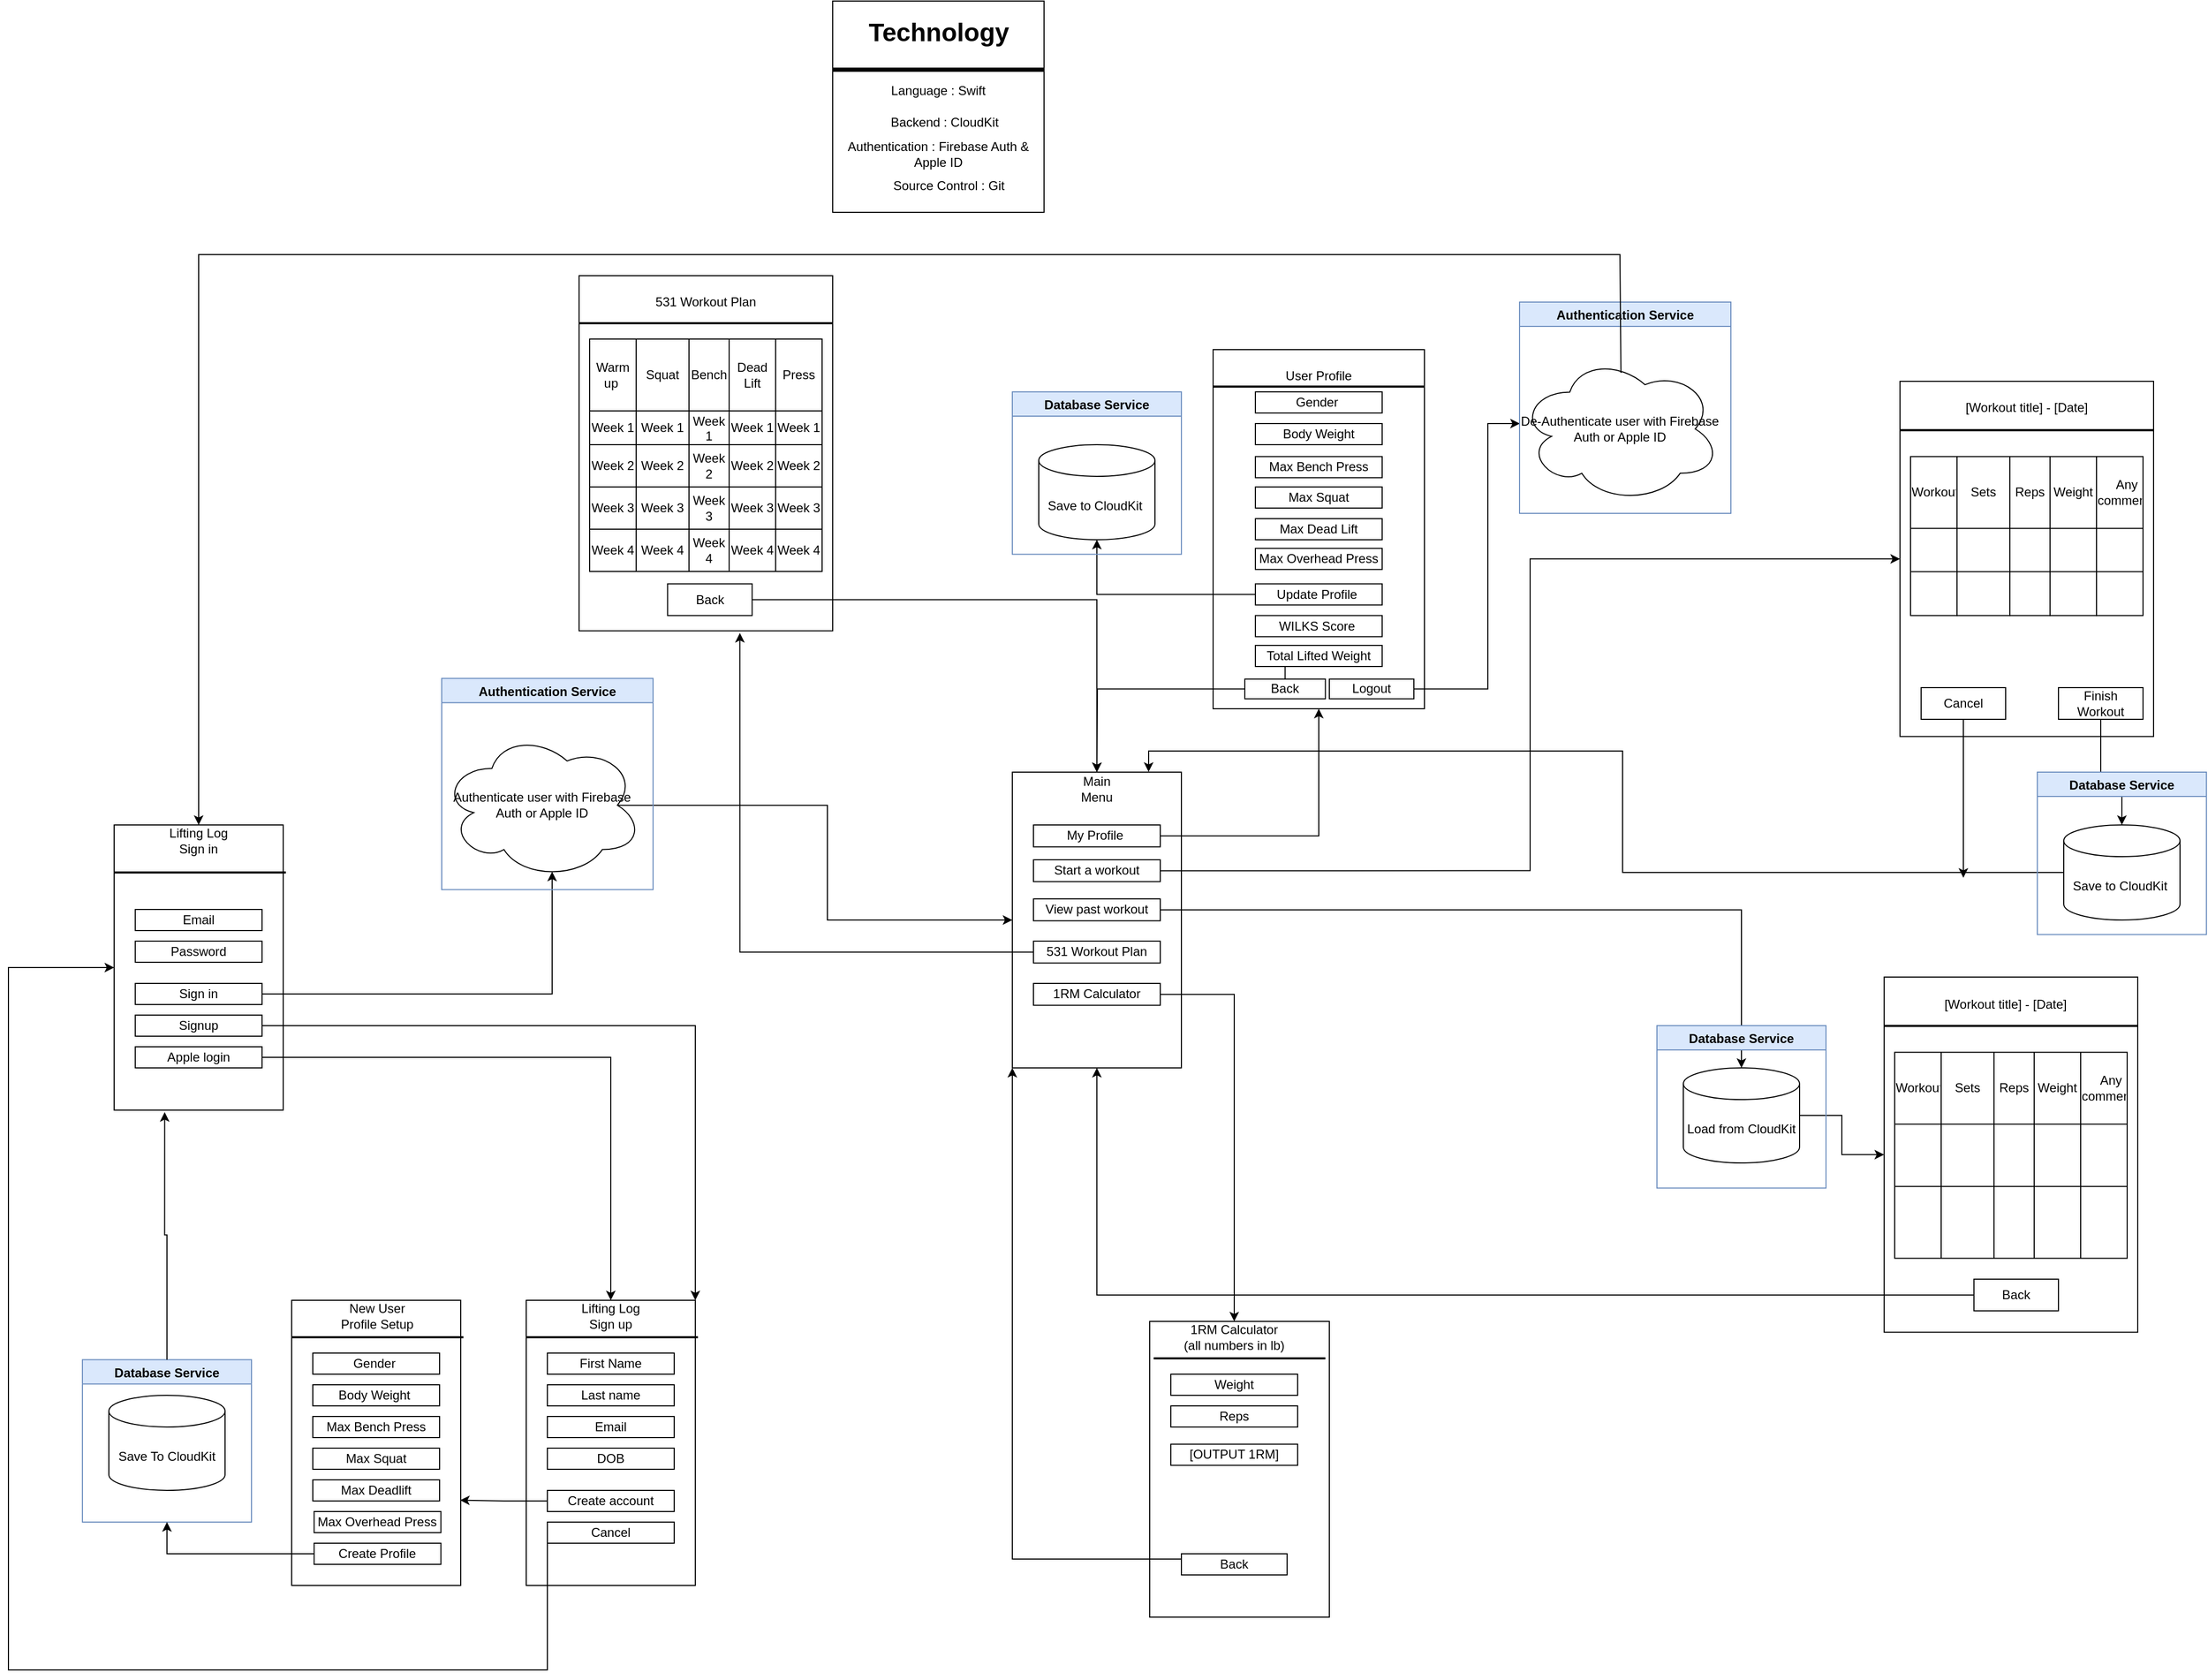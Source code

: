 <mxfile version="24.3.1" type="device">
  <diagram id="tinYTS8UIeTEKXt2XPSf" name="Page-1">
    <mxGraphModel dx="2347" dy="1441" grid="1" gridSize="10" guides="1" tooltips="1" connect="1" arrows="1" fold="1" page="1" pageScale="1" pageWidth="1100" pageHeight="850" math="0" shadow="0">
      <root>
        <mxCell id="0" />
        <mxCell id="1" parent="0" />
        <mxCell id="9Sg-FpnQoyW8FFDNCrjP-19" value="" style="group" parent="1" vertex="1" connectable="0">
          <mxGeometry x="-330" y="370" width="162.5" height="270" as="geometry" />
        </mxCell>
        <mxCell id="9Sg-FpnQoyW8FFDNCrjP-1" value="" style="rounded=0;whiteSpace=wrap;html=1;" parent="9Sg-FpnQoyW8FFDNCrjP-19" vertex="1">
          <mxGeometry width="160" height="270" as="geometry" />
        </mxCell>
        <mxCell id="9Sg-FpnQoyW8FFDNCrjP-2" value="Lifting Log&lt;br&gt;Sign in&lt;br&gt;" style="text;html=1;strokeColor=none;fillColor=none;align=center;verticalAlign=middle;whiteSpace=wrap;rounded=0;" parent="9Sg-FpnQoyW8FFDNCrjP-19" vertex="1">
          <mxGeometry x="50" width="60" height="30" as="geometry" />
        </mxCell>
        <mxCell id="9Sg-FpnQoyW8FFDNCrjP-3" value="Email" style="rounded=0;whiteSpace=wrap;html=1;" parent="9Sg-FpnQoyW8FFDNCrjP-19" vertex="1">
          <mxGeometry x="20" y="80" width="120" height="20" as="geometry" />
        </mxCell>
        <mxCell id="9Sg-FpnQoyW8FFDNCrjP-4" value="Password" style="rounded=0;whiteSpace=wrap;html=1;" parent="9Sg-FpnQoyW8FFDNCrjP-19" vertex="1">
          <mxGeometry x="20" y="110" width="120" height="20" as="geometry" />
        </mxCell>
        <mxCell id="9Sg-FpnQoyW8FFDNCrjP-5" value="Apple login" style="rounded=0;whiteSpace=wrap;html=1;" parent="9Sg-FpnQoyW8FFDNCrjP-19" vertex="1">
          <mxGeometry x="20" y="210" width="120" height="20" as="geometry" />
        </mxCell>
        <mxCell id="9Sg-FpnQoyW8FFDNCrjP-6" value="Signup" style="rounded=0;whiteSpace=wrap;html=1;" parent="9Sg-FpnQoyW8FFDNCrjP-19" vertex="1">
          <mxGeometry x="20" y="180" width="120" height="20" as="geometry" />
        </mxCell>
        <mxCell id="9Sg-FpnQoyW8FFDNCrjP-51" value="Sign in" style="rounded=0;whiteSpace=wrap;html=1;" parent="9Sg-FpnQoyW8FFDNCrjP-19" vertex="1">
          <mxGeometry x="20" y="150" width="120" height="20" as="geometry" />
        </mxCell>
        <mxCell id="S4i9Vi7lNQ9c3gx2z7o1-133" value="" style="line;strokeWidth=2;html=1;" parent="9Sg-FpnQoyW8FFDNCrjP-19" vertex="1">
          <mxGeometry y="40" width="162.5" height="10" as="geometry" />
        </mxCell>
        <mxCell id="9Sg-FpnQoyW8FFDNCrjP-25" style="edgeStyle=orthogonalEdgeStyle;rounded=0;orthogonalLoop=1;jettySize=auto;html=1;exitX=1;exitY=0.5;exitDx=0;exitDy=0;entryX=1;entryY=0;entryDx=0;entryDy=0;" parent="1" source="9Sg-FpnQoyW8FFDNCrjP-6" target="9Sg-FpnQoyW8FFDNCrjP-27" edge="1">
          <mxGeometry relative="1" as="geometry">
            <mxPoint x="260" y="720" as="targetPoint" />
          </mxGeometry>
        </mxCell>
        <mxCell id="9Sg-FpnQoyW8FFDNCrjP-26" value="asdad" style="group" parent="1" vertex="1" connectable="0">
          <mxGeometry x="60" y="820" width="162.5" height="270" as="geometry" />
        </mxCell>
        <mxCell id="9Sg-FpnQoyW8FFDNCrjP-27" value="" style="rounded=0;whiteSpace=wrap;html=1;" parent="9Sg-FpnQoyW8FFDNCrjP-26" vertex="1">
          <mxGeometry width="160" height="270" as="geometry" />
        </mxCell>
        <mxCell id="9Sg-FpnQoyW8FFDNCrjP-28" value="Lifting Log&lt;br&gt;Sign up" style="text;html=1;strokeColor=none;fillColor=none;align=center;verticalAlign=middle;whiteSpace=wrap;rounded=0;" parent="9Sg-FpnQoyW8FFDNCrjP-26" vertex="1">
          <mxGeometry x="50" width="60" height="30" as="geometry" />
        </mxCell>
        <mxCell id="9Sg-FpnQoyW8FFDNCrjP-45" value="First Name" style="rounded=0;whiteSpace=wrap;html=1;" parent="9Sg-FpnQoyW8FFDNCrjP-26" vertex="1">
          <mxGeometry x="20" y="50" width="120" height="20" as="geometry" />
        </mxCell>
        <mxCell id="9Sg-FpnQoyW8FFDNCrjP-44" value="Last name" style="rounded=0;whiteSpace=wrap;html=1;" parent="9Sg-FpnQoyW8FFDNCrjP-26" vertex="1">
          <mxGeometry x="20" y="80" width="120" height="20" as="geometry" />
        </mxCell>
        <mxCell id="9Sg-FpnQoyW8FFDNCrjP-47" value="Email" style="rounded=0;whiteSpace=wrap;html=1;" parent="9Sg-FpnQoyW8FFDNCrjP-26" vertex="1">
          <mxGeometry x="20" y="110" width="120" height="20" as="geometry" />
        </mxCell>
        <mxCell id="9Sg-FpnQoyW8FFDNCrjP-46" value="DOB" style="rounded=0;whiteSpace=wrap;html=1;" parent="9Sg-FpnQoyW8FFDNCrjP-26" vertex="1">
          <mxGeometry x="20" y="140" width="120" height="20" as="geometry" />
        </mxCell>
        <mxCell id="9Sg-FpnQoyW8FFDNCrjP-43" value="Create account" style="rounded=0;whiteSpace=wrap;html=1;" parent="9Sg-FpnQoyW8FFDNCrjP-26" vertex="1">
          <mxGeometry x="20" y="180" width="120" height="20" as="geometry" />
        </mxCell>
        <mxCell id="9Sg-FpnQoyW8FFDNCrjP-49" value="Cancel" style="rounded=0;whiteSpace=wrap;html=1;" parent="9Sg-FpnQoyW8FFDNCrjP-26" vertex="1">
          <mxGeometry x="20" y="210" width="120" height="20" as="geometry" />
        </mxCell>
        <mxCell id="S4i9Vi7lNQ9c3gx2z7o1-134" value="" style="line;strokeWidth=2;html=1;" parent="9Sg-FpnQoyW8FFDNCrjP-26" vertex="1">
          <mxGeometry y="30" width="162.5" height="10" as="geometry" />
        </mxCell>
        <mxCell id="9Sg-FpnQoyW8FFDNCrjP-52" value="" style="group;fontColor=#3333FF;" parent="1" vertex="1" connectable="0">
          <mxGeometry x="520" y="320" width="237.5" height="280" as="geometry" />
        </mxCell>
        <mxCell id="9Sg-FpnQoyW8FFDNCrjP-53" value="" style="rounded=0;whiteSpace=wrap;html=1;" parent="9Sg-FpnQoyW8FFDNCrjP-52" vertex="1">
          <mxGeometry width="160" height="280" as="geometry" />
        </mxCell>
        <mxCell id="9Sg-FpnQoyW8FFDNCrjP-54" value="Main Menu" style="text;html=1;strokeColor=none;fillColor=none;align=center;verticalAlign=middle;whiteSpace=wrap;rounded=0;" parent="9Sg-FpnQoyW8FFDNCrjP-52" vertex="1">
          <mxGeometry x="50" width="60" height="31.111" as="geometry" />
        </mxCell>
        <mxCell id="9Sg-FpnQoyW8FFDNCrjP-55" value="Start a workout" style="rounded=0;whiteSpace=wrap;html=1;" parent="9Sg-FpnQoyW8FFDNCrjP-52" vertex="1">
          <mxGeometry x="20" y="82.963" width="120" height="20.741" as="geometry" />
        </mxCell>
        <mxCell id="9Sg-FpnQoyW8FFDNCrjP-58" value="531 Workout Plan" style="rounded=0;whiteSpace=wrap;html=1;" parent="9Sg-FpnQoyW8FFDNCrjP-52" vertex="1">
          <mxGeometry x="20" y="159.997" width="120" height="20.741" as="geometry" />
        </mxCell>
        <mxCell id="9Sg-FpnQoyW8FFDNCrjP-59" value="View past workout" style="rounded=0;whiteSpace=wrap;html=1;" parent="9Sg-FpnQoyW8FFDNCrjP-52" vertex="1">
          <mxGeometry x="20" y="119.996" width="120" height="20.741" as="geometry" />
        </mxCell>
        <mxCell id="S4i9Vi7lNQ9c3gx2z7o1-172" value="1RM Calculator&lt;span style=&quot;caret-color: rgba(0, 0, 0, 0); color: rgba(0, 0, 0, 0); font-family: monospace; font-size: 0px; text-align: start;&quot;&gt;%3CmxGraphModel%3E%3Croot%3E%3CmxCell%20id%3D%220%22%2F%3E%3CmxCell%20id%3D%221%22%20parent%3D%220%22%2F%3E%3CmxCell%20id%3D%222%22%20value%3D%22%22%20style%3D%22rounded%3D0%3BwhiteSpace%3Dwrap%3Bhtml%3D1%3BfontColor%3D%23000000%3B%22%20vertex%3D%221%22%20parent%3D%221%22%3E%3CmxGeometry%20x%3D%22350%22%20y%3D%22670%22%20width%3D%22170%22%20height%3D%22280%22%20as%3D%22geometry%22%2F%3E%3C%2FmxCell%3E%3CmxCell%20id%3D%223%22%20value%3D%22Wilks%20number%26lt%3Bbr%26gt%3B(all%20numbers%20in%20lb)%22%20style%3D%22text%3Bhtml%3D1%3BstrokeColor%3Dnone%3BfillColor%3Dnone%3Balign%3Dcenter%3BverticalAlign%3Dmiddle%3BwhiteSpace%3Dwrap%3Brounded%3D0%3BfontColor%3D%23000000%3B%22%20vertex%3D%221%22%20parent%3D%221%22%3E%3CmxGeometry%20x%3D%22360%22%20y%3D%22670%22%20width%3D%22140%22%20height%3D%2230%22%20as%3D%22geometry%22%2F%3E%3C%2FmxCell%3E%3CmxCell%20id%3D%224%22%20value%3D%22%26lt%3Bspan%20style%3D%26quot%3Bcaret-color%3A%20rgba(0%2C%200%2C%200%2C%200)%3B%20color%3A%20rgba(0%2C%200%2C%200%2C%200)%3B%20font-family%3A%20monospace%3B%20font-size%3A%200px%3B%20text-align%3A%20start%3B%20background-color%3A%20rgb(248%2C%20249%2C%20250)%3B%26quot%3B%26gt%3B%253CmxGraphModel%253E%253Croot%253E%253CmxCell%2520id%253D%25220%2522%252F%253E%253CmxCell%2520id%253D%25221%2522%2520parent%253D%25220%2522%252F%253E%253CmxCell%2520id%253D%25222%2522%2520value%253D%2522Save%2522%2520style%253D%2522rounded%253D0%253BwhiteSpace%253Dwrap%253Bhtml%253D1%253BfontColor%253D%2523000000%253B%2522%2520vertex%253D%25221%2522%2520parent%253D%25221%2522%253E%253CmxGeometry%2520x%253D%2522320%2522%2520y%253D%2522-93.75%2522%2520width%253D%2522100%2522%2520height%253D%252223.75%2522%2520as%253D%2522geometry%2522%252F%253E%253C%252FmxCell%253E%253C%252Froot%253E%253C%252FmxGraphModel%253E%26lt%3B%2Fspan%26gt%3B%22%20style%3D%22line%3BstrokeWidth%3D2%3Bhtml%3D1%3B%22%20vertex%3D%221%22%20parent%3D%221%22%3E%3CmxGeometry%20x%3D%22353.75%22%20y%3D%22700%22%20width%3D%22162.5%22%20height%3D%2210%22%20as%3D%22geometry%22%2F%3E%3C%2FmxCell%3E%3CmxCell%20id%3D%225%22%20value%3D%22Weight%22%20style%3D%22rounded%3D0%3BwhiteSpace%3Dwrap%3Bhtml%3D1%3BfontColor%3D%23000000%3B%22%20vertex%3D%221%22%20parent%3D%221%22%3E%3CmxGeometry%20x%3D%22370%22%20y%3D%22740%22%20width%3D%22120%22%20height%3D%2220%22%20as%3D%22geometry%22%2F%3E%3C%2FmxCell%3E%3CmxCell%20id%3D%226%22%20value%3D%22Max%20DL%26amp%3Bnbsp%3B%22%20style%3D%22rounded%3D0%3BwhiteSpace%3Dwrap%3Bhtml%3D1%3BfontColor%3D%23000000%3B%22%20vertex%3D%221%22%20parent%3D%221%22%3E%3CmxGeometry%20x%3D%22370%22%20y%3D%22770%22%20width%3D%22120%22%20height%3D%2220%22%20as%3D%22geometry%22%2F%3E%3C%2FmxCell%3E%3CmxCell%20id%3D%227%22%20value%3D%22Max%20Bench%26amp%3Bnbsp%3B%22%20style%3D%22rounded%3D0%3BwhiteSpace%3Dwrap%3Bhtml%3D1%3BfontColor%3D%23000000%3B%22%20vertex%3D%221%22%20parent%3D%221%22%3E%3CmxGeometry%20x%3D%22370%22%20y%3D%22800%22%20width%3D%22120%22%20height%3D%2220%22%20as%3D%22geometry%22%2F%3E%3C%2FmxCell%3E%3CmxCell%20id%3D%228%22%20value%3D%22Male%20%2F%20Female%22%20style%3D%22rounded%3D0%3BwhiteSpace%3Dwrap%3Bhtml%3D1%3BfontColor%3D%23000000%3B%22%20vertex%3D%221%22%20parent%3D%221%22%3E%3CmxGeometry%20x%3D%22370%22%20y%3D%22710%22%20width%3D%22120%22%20height%3D%2220%22%20as%3D%22geometry%22%2F%3E%3C%2FmxCell%3E%3CmxCell%20id%3D%229%22%20value%3D%22%5BOUTPUT%20WILKS%5D%22%20style%3D%22rounded%3D0%3BwhiteSpace%3Dwrap%3Bhtml%3D1%3BfontColor%3D%23000000%3B%22%20vertex%3D%221%22%20parent%3D%221%22%3E%3CmxGeometry%20x%3D%22370%22%20y%3D%22860%22%20width%3D%22120%22%20height%3D%2220%22%20as%3D%22geometry%22%2F%3E%3C%2FmxCell%3E%3CmxCell%20id%3D%2210%22%20value%3D%22Max%20Squat%26lt%3Bbr%26gt%3B%22%20style%3D%22rounded%3D0%3BwhiteSpace%3Dwrap%3Bhtml%3D1%3BfontColor%3D%23000000%3B%22%20vertex%3D%221%22%20parent%3D%221%22%3E%3CmxGeometry%20x%3D%22370%22%20y%3D%22830%22%20width%3D%22120%22%20height%3D%2220%22%20as%3D%22geometry%22%2F%3E%3C%2FmxCell%3E%3CmxCell%20id%3D%2211%22%20value%3D%22Back%22%20style%3D%22rounded%3D0%3BwhiteSpace%3Dwrap%3Bhtml%3D1%3BfontColor%3D%23000000%3B%22%20vertex%3D%221%22%20parent%3D%221%22%3E%3CmxGeometry%20x%3D%22380%22%20y%3D%22890%22%20width%3D%22100%22%20height%3D%2220%22%20as%3D%22geometry%22%2F%3E%3C%2FmxCell%3E%3C%2Froot%3E%3C%2FmxGraphModel%3E&lt;/span&gt;" style="rounded=0;whiteSpace=wrap;html=1;fontColor=#000000;" parent="9Sg-FpnQoyW8FFDNCrjP-52" vertex="1">
          <mxGeometry x="20" y="200" width="120" height="20.74" as="geometry" />
        </mxCell>
        <mxCell id="WgYySzokD8t3va2fA1Zr-3" value="My Profile&amp;nbsp;" style="rounded=0;whiteSpace=wrap;html=1;fontColor=#000000;" vertex="1" parent="9Sg-FpnQoyW8FFDNCrjP-52">
          <mxGeometry x="20" y="50" width="120" height="20.74" as="geometry" />
        </mxCell>
        <mxCell id="S4i9Vi7lNQ9c3gx2z7o1-16" value="" style="rounded=0;whiteSpace=wrap;html=1;" parent="1" vertex="1">
          <mxGeometry x="1360" y="-50" width="240" height="336.25" as="geometry" />
        </mxCell>
        <mxCell id="S4i9Vi7lNQ9c3gx2z7o1-17" value="[Workout title] - [Date]" style="text;html=1;strokeColor=none;fillColor=none;align=center;verticalAlign=middle;whiteSpace=wrap;rounded=0;" parent="1" vertex="1">
          <mxGeometry x="1375" y="-40" width="210" height="30" as="geometry" />
        </mxCell>
        <mxCell id="S4i9Vi7lNQ9c3gx2z7o1-18" value="" style="shape=table;html=1;whiteSpace=wrap;startSize=0;container=1;collapsible=0;childLayout=tableLayout;" parent="1" vertex="1">
          <mxGeometry x="1370" y="21.25" width="220" height="150.5" as="geometry" />
        </mxCell>
        <mxCell id="S4i9Vi7lNQ9c3gx2z7o1-19" value="" style="shape=tableRow;horizontal=0;startSize=0;swimlaneHead=0;swimlaneBody=0;top=0;left=0;bottom=0;right=0;collapsible=0;dropTarget=0;fillColor=none;points=[[0,0.5],[1,0.5]];portConstraint=eastwest;" parent="S4i9Vi7lNQ9c3gx2z7o1-18" vertex="1">
          <mxGeometry width="220" height="68" as="geometry" />
        </mxCell>
        <mxCell id="S4i9Vi7lNQ9c3gx2z7o1-20" value="Workout" style="shape=partialRectangle;html=1;whiteSpace=wrap;connectable=0;fillColor=none;top=0;left=0;bottom=0;right=0;overflow=hidden;" parent="S4i9Vi7lNQ9c3gx2z7o1-19" vertex="1">
          <mxGeometry width="44" height="68" as="geometry">
            <mxRectangle width="44" height="68" as="alternateBounds" />
          </mxGeometry>
        </mxCell>
        <mxCell id="S4i9Vi7lNQ9c3gx2z7o1-21" value="Sets&lt;span style=&quot;white-space: pre;&quot;&gt;&lt;br&gt;&lt;/span&gt;" style="shape=partialRectangle;html=1;whiteSpace=wrap;connectable=0;fillColor=none;top=0;left=0;bottom=0;right=0;overflow=hidden;" parent="S4i9Vi7lNQ9c3gx2z7o1-19" vertex="1">
          <mxGeometry x="44" width="50" height="68" as="geometry">
            <mxRectangle width="50" height="68" as="alternateBounds" />
          </mxGeometry>
        </mxCell>
        <mxCell id="S4i9Vi7lNQ9c3gx2z7o1-22" value="Reps" style="shape=partialRectangle;html=1;whiteSpace=wrap;connectable=0;fillColor=none;top=0;left=0;bottom=0;right=0;overflow=hidden;" parent="S4i9Vi7lNQ9c3gx2z7o1-19" vertex="1">
          <mxGeometry x="94" width="38" height="68" as="geometry">
            <mxRectangle width="38" height="68" as="alternateBounds" />
          </mxGeometry>
        </mxCell>
        <mxCell id="S4i9Vi7lNQ9c3gx2z7o1-45" value="Weight" style="shape=partialRectangle;html=1;whiteSpace=wrap;connectable=0;fillColor=none;top=0;left=0;bottom=0;right=0;overflow=hidden;" parent="S4i9Vi7lNQ9c3gx2z7o1-19" vertex="1">
          <mxGeometry x="132" width="44" height="68" as="geometry">
            <mxRectangle width="44" height="68" as="alternateBounds" />
          </mxGeometry>
        </mxCell>
        <mxCell id="S4i9Vi7lNQ9c3gx2z7o1-48" value="Any comments" style="shape=partialRectangle;html=1;whiteSpace=wrap;connectable=0;fillColor=none;top=0;left=0;bottom=0;right=0;overflow=hidden;" parent="S4i9Vi7lNQ9c3gx2z7o1-19" vertex="1">
          <mxGeometry x="176" width="44" height="68" as="geometry">
            <mxRectangle width="44" height="68" as="alternateBounds" />
          </mxGeometry>
        </mxCell>
        <mxCell id="S4i9Vi7lNQ9c3gx2z7o1-23" value="" style="shape=tableRow;horizontal=0;startSize=0;swimlaneHead=0;swimlaneBody=0;top=0;left=0;bottom=0;right=0;collapsible=0;dropTarget=0;fillColor=none;points=[[0,0.5],[1,0.5]];portConstraint=eastwest;" parent="S4i9Vi7lNQ9c3gx2z7o1-18" vertex="1">
          <mxGeometry y="68" width="220" height="41" as="geometry" />
        </mxCell>
        <mxCell id="S4i9Vi7lNQ9c3gx2z7o1-24" value="" style="shape=partialRectangle;html=1;whiteSpace=wrap;connectable=0;fillColor=none;top=0;left=0;bottom=0;right=0;overflow=hidden;" parent="S4i9Vi7lNQ9c3gx2z7o1-23" vertex="1">
          <mxGeometry width="44" height="41" as="geometry">
            <mxRectangle width="44" height="41" as="alternateBounds" />
          </mxGeometry>
        </mxCell>
        <mxCell id="S4i9Vi7lNQ9c3gx2z7o1-25" value="" style="shape=partialRectangle;html=1;whiteSpace=wrap;connectable=0;fillColor=none;top=0;left=0;bottom=0;right=0;overflow=hidden;" parent="S4i9Vi7lNQ9c3gx2z7o1-23" vertex="1">
          <mxGeometry x="44" width="50" height="41" as="geometry">
            <mxRectangle width="50" height="41" as="alternateBounds" />
          </mxGeometry>
        </mxCell>
        <mxCell id="S4i9Vi7lNQ9c3gx2z7o1-26" value="" style="shape=partialRectangle;html=1;whiteSpace=wrap;connectable=0;fillColor=none;top=0;left=0;bottom=0;right=0;overflow=hidden;" parent="S4i9Vi7lNQ9c3gx2z7o1-23" vertex="1">
          <mxGeometry x="94" width="38" height="41" as="geometry">
            <mxRectangle width="38" height="41" as="alternateBounds" />
          </mxGeometry>
        </mxCell>
        <mxCell id="S4i9Vi7lNQ9c3gx2z7o1-46" style="shape=partialRectangle;html=1;whiteSpace=wrap;connectable=0;fillColor=none;top=0;left=0;bottom=0;right=0;overflow=hidden;" parent="S4i9Vi7lNQ9c3gx2z7o1-23" vertex="1">
          <mxGeometry x="132" width="44" height="41" as="geometry">
            <mxRectangle width="44" height="41" as="alternateBounds" />
          </mxGeometry>
        </mxCell>
        <mxCell id="S4i9Vi7lNQ9c3gx2z7o1-49" style="shape=partialRectangle;html=1;whiteSpace=wrap;connectable=0;fillColor=none;top=0;left=0;bottom=0;right=0;overflow=hidden;" parent="S4i9Vi7lNQ9c3gx2z7o1-23" vertex="1">
          <mxGeometry x="176" width="44" height="41" as="geometry">
            <mxRectangle width="44" height="41" as="alternateBounds" />
          </mxGeometry>
        </mxCell>
        <mxCell id="S4i9Vi7lNQ9c3gx2z7o1-27" value="" style="shape=tableRow;horizontal=0;startSize=0;swimlaneHead=0;swimlaneBody=0;top=0;left=0;bottom=0;right=0;collapsible=0;dropTarget=0;fillColor=none;points=[[0,0.5],[1,0.5]];portConstraint=eastwest;" parent="S4i9Vi7lNQ9c3gx2z7o1-18" vertex="1">
          <mxGeometry y="109" width="220" height="42" as="geometry" />
        </mxCell>
        <mxCell id="S4i9Vi7lNQ9c3gx2z7o1-28" value="" style="shape=partialRectangle;html=1;whiteSpace=wrap;connectable=0;fillColor=none;top=0;left=0;bottom=0;right=0;overflow=hidden;" parent="S4i9Vi7lNQ9c3gx2z7o1-27" vertex="1">
          <mxGeometry width="44" height="42" as="geometry">
            <mxRectangle width="44" height="42" as="alternateBounds" />
          </mxGeometry>
        </mxCell>
        <mxCell id="S4i9Vi7lNQ9c3gx2z7o1-29" value="" style="shape=partialRectangle;html=1;whiteSpace=wrap;connectable=0;fillColor=none;top=0;left=0;bottom=0;right=0;overflow=hidden;" parent="S4i9Vi7lNQ9c3gx2z7o1-27" vertex="1">
          <mxGeometry x="44" width="50" height="42" as="geometry">
            <mxRectangle width="50" height="42" as="alternateBounds" />
          </mxGeometry>
        </mxCell>
        <mxCell id="S4i9Vi7lNQ9c3gx2z7o1-30" value="" style="shape=partialRectangle;html=1;whiteSpace=wrap;connectable=0;fillColor=none;top=0;left=0;bottom=0;right=0;overflow=hidden;pointerEvents=1;" parent="S4i9Vi7lNQ9c3gx2z7o1-27" vertex="1">
          <mxGeometry x="94" width="38" height="42" as="geometry">
            <mxRectangle width="38" height="42" as="alternateBounds" />
          </mxGeometry>
        </mxCell>
        <mxCell id="S4i9Vi7lNQ9c3gx2z7o1-47" style="shape=partialRectangle;html=1;whiteSpace=wrap;connectable=0;fillColor=none;top=0;left=0;bottom=0;right=0;overflow=hidden;pointerEvents=1;" parent="S4i9Vi7lNQ9c3gx2z7o1-27" vertex="1">
          <mxGeometry x="132" width="44" height="42" as="geometry">
            <mxRectangle width="44" height="42" as="alternateBounds" />
          </mxGeometry>
        </mxCell>
        <mxCell id="S4i9Vi7lNQ9c3gx2z7o1-50" style="shape=partialRectangle;html=1;whiteSpace=wrap;connectable=0;fillColor=none;top=0;left=0;bottom=0;right=0;overflow=hidden;pointerEvents=1;" parent="S4i9Vi7lNQ9c3gx2z7o1-27" vertex="1">
          <mxGeometry x="176" width="44" height="42" as="geometry">
            <mxRectangle width="44" height="42" as="alternateBounds" />
          </mxGeometry>
        </mxCell>
        <mxCell id="odp_P45Up9T9f4CFmMQK-9" style="edgeStyle=orthogonalEdgeStyle;rounded=0;orthogonalLoop=1;jettySize=auto;html=1;exitX=0.5;exitY=1;exitDx=0;exitDy=0;entryX=0.5;entryY=0;entryDx=0;entryDy=0;entryPerimeter=0;" parent="1" source="S4i9Vi7lNQ9c3gx2z7o1-53" target="odp_P45Up9T9f4CFmMQK-8" edge="1">
          <mxGeometry relative="1" as="geometry" />
        </mxCell>
        <mxCell id="S4i9Vi7lNQ9c3gx2z7o1-53" value="Finish Workout" style="rounded=0;whiteSpace=wrap;html=1;" parent="1" vertex="1">
          <mxGeometry x="1510" y="240" width="80" height="30" as="geometry" />
        </mxCell>
        <mxCell id="S4i9Vi7lNQ9c3gx2z7o1-64" value="" style="line;strokeWidth=2;html=1;" parent="1" vertex="1">
          <mxGeometry x="1360" y="-8.75" width="240" height="10" as="geometry" />
        </mxCell>
        <mxCell id="S4i9Vi7lNQ9c3gx2z7o1-70" style="edgeStyle=orthogonalEdgeStyle;rounded=0;orthogonalLoop=1;jettySize=auto;html=1;exitX=1;exitY=0.5;exitDx=0;exitDy=0;entryX=0;entryY=0.5;entryDx=0;entryDy=0;" parent="1" source="9Sg-FpnQoyW8FFDNCrjP-55" target="S4i9Vi7lNQ9c3gx2z7o1-16" edge="1">
          <mxGeometry relative="1" as="geometry">
            <mxPoint x="650" y="-111" as="targetPoint" />
          </mxGeometry>
        </mxCell>
        <mxCell id="S4i9Vi7lNQ9c3gx2z7o1-99" value="" style="rounded=0;whiteSpace=wrap;html=1;fontStyle=1" parent="1" vertex="1">
          <mxGeometry x="1345" y="514" width="240" height="336.25" as="geometry" />
        </mxCell>
        <mxCell id="S4i9Vi7lNQ9c3gx2z7o1-100" value="[Workout title] - [Date]" style="text;html=1;strokeColor=none;fillColor=none;align=center;verticalAlign=middle;whiteSpace=wrap;rounded=0;" parent="1" vertex="1">
          <mxGeometry x="1355" y="525.25" width="210" height="30" as="geometry" />
        </mxCell>
        <mxCell id="S4i9Vi7lNQ9c3gx2z7o1-101" value="" style="shape=table;html=1;whiteSpace=wrap;startSize=0;container=1;collapsible=0;childLayout=tableLayout;" parent="1" vertex="1">
          <mxGeometry x="1355" y="585.25" width="220" height="195" as="geometry" />
        </mxCell>
        <mxCell id="S4i9Vi7lNQ9c3gx2z7o1-102" value="" style="shape=tableRow;horizontal=0;startSize=0;swimlaneHead=0;swimlaneBody=0;top=0;left=0;bottom=0;right=0;collapsible=0;dropTarget=0;fillColor=none;points=[[0,0.5],[1,0.5]];portConstraint=eastwest;" parent="S4i9Vi7lNQ9c3gx2z7o1-101" vertex="1">
          <mxGeometry width="220" height="68" as="geometry" />
        </mxCell>
        <mxCell id="S4i9Vi7lNQ9c3gx2z7o1-103" value="Workout" style="shape=partialRectangle;html=1;whiteSpace=wrap;connectable=0;fillColor=none;top=0;left=0;bottom=0;right=0;overflow=hidden;" parent="S4i9Vi7lNQ9c3gx2z7o1-102" vertex="1">
          <mxGeometry width="44" height="68" as="geometry">
            <mxRectangle width="44" height="68" as="alternateBounds" />
          </mxGeometry>
        </mxCell>
        <mxCell id="S4i9Vi7lNQ9c3gx2z7o1-104" value="Sets&lt;span style=&quot;white-space: pre;&quot;&gt;&lt;br&gt;&lt;/span&gt;" style="shape=partialRectangle;html=1;whiteSpace=wrap;connectable=0;fillColor=none;top=0;left=0;bottom=0;right=0;overflow=hidden;" parent="S4i9Vi7lNQ9c3gx2z7o1-102" vertex="1">
          <mxGeometry x="44" width="50" height="68" as="geometry">
            <mxRectangle width="50" height="68" as="alternateBounds" />
          </mxGeometry>
        </mxCell>
        <mxCell id="S4i9Vi7lNQ9c3gx2z7o1-105" value="Reps" style="shape=partialRectangle;html=1;whiteSpace=wrap;connectable=0;fillColor=none;top=0;left=0;bottom=0;right=0;overflow=hidden;" parent="S4i9Vi7lNQ9c3gx2z7o1-102" vertex="1">
          <mxGeometry x="94" width="38" height="68" as="geometry">
            <mxRectangle width="38" height="68" as="alternateBounds" />
          </mxGeometry>
        </mxCell>
        <mxCell id="S4i9Vi7lNQ9c3gx2z7o1-106" value="Weight" style="shape=partialRectangle;html=1;whiteSpace=wrap;connectable=0;fillColor=none;top=0;left=0;bottom=0;right=0;overflow=hidden;" parent="S4i9Vi7lNQ9c3gx2z7o1-102" vertex="1">
          <mxGeometry x="132" width="44" height="68" as="geometry">
            <mxRectangle width="44" height="68" as="alternateBounds" />
          </mxGeometry>
        </mxCell>
        <mxCell id="S4i9Vi7lNQ9c3gx2z7o1-107" value="Any comments" style="shape=partialRectangle;html=1;whiteSpace=wrap;connectable=0;fillColor=none;top=0;left=0;bottom=0;right=0;overflow=hidden;" parent="S4i9Vi7lNQ9c3gx2z7o1-102" vertex="1">
          <mxGeometry x="176" width="44" height="68" as="geometry">
            <mxRectangle width="44" height="68" as="alternateBounds" />
          </mxGeometry>
        </mxCell>
        <mxCell id="S4i9Vi7lNQ9c3gx2z7o1-108" value="" style="shape=tableRow;horizontal=0;startSize=0;swimlaneHead=0;swimlaneBody=0;top=0;left=0;bottom=0;right=0;collapsible=0;dropTarget=0;fillColor=none;points=[[0,0.5],[1,0.5]];portConstraint=eastwest;" parent="S4i9Vi7lNQ9c3gx2z7o1-101" vertex="1">
          <mxGeometry y="68" width="220" height="59" as="geometry" />
        </mxCell>
        <mxCell id="S4i9Vi7lNQ9c3gx2z7o1-109" value="" style="shape=partialRectangle;html=1;whiteSpace=wrap;connectable=0;fillColor=none;top=0;left=0;bottom=0;right=0;overflow=hidden;" parent="S4i9Vi7lNQ9c3gx2z7o1-108" vertex="1">
          <mxGeometry width="44" height="59" as="geometry">
            <mxRectangle width="44" height="59" as="alternateBounds" />
          </mxGeometry>
        </mxCell>
        <mxCell id="S4i9Vi7lNQ9c3gx2z7o1-110" value="" style="shape=partialRectangle;html=1;whiteSpace=wrap;connectable=0;fillColor=none;top=0;left=0;bottom=0;right=0;overflow=hidden;" parent="S4i9Vi7lNQ9c3gx2z7o1-108" vertex="1">
          <mxGeometry x="44" width="50" height="59" as="geometry">
            <mxRectangle width="50" height="59" as="alternateBounds" />
          </mxGeometry>
        </mxCell>
        <mxCell id="S4i9Vi7lNQ9c3gx2z7o1-111" value="" style="shape=partialRectangle;html=1;whiteSpace=wrap;connectable=0;fillColor=none;top=0;left=0;bottom=0;right=0;overflow=hidden;" parent="S4i9Vi7lNQ9c3gx2z7o1-108" vertex="1">
          <mxGeometry x="94" width="38" height="59" as="geometry">
            <mxRectangle width="38" height="59" as="alternateBounds" />
          </mxGeometry>
        </mxCell>
        <mxCell id="S4i9Vi7lNQ9c3gx2z7o1-112" style="shape=partialRectangle;html=1;whiteSpace=wrap;connectable=0;fillColor=none;top=0;left=0;bottom=0;right=0;overflow=hidden;" parent="S4i9Vi7lNQ9c3gx2z7o1-108" vertex="1">
          <mxGeometry x="132" width="44" height="59" as="geometry">
            <mxRectangle width="44" height="59" as="alternateBounds" />
          </mxGeometry>
        </mxCell>
        <mxCell id="S4i9Vi7lNQ9c3gx2z7o1-113" style="shape=partialRectangle;html=1;whiteSpace=wrap;connectable=0;fillColor=none;top=0;left=0;bottom=0;right=0;overflow=hidden;" parent="S4i9Vi7lNQ9c3gx2z7o1-108" vertex="1">
          <mxGeometry x="176" width="44" height="59" as="geometry">
            <mxRectangle width="44" height="59" as="alternateBounds" />
          </mxGeometry>
        </mxCell>
        <mxCell id="S4i9Vi7lNQ9c3gx2z7o1-114" value="" style="shape=tableRow;horizontal=0;startSize=0;swimlaneHead=0;swimlaneBody=0;top=0;left=0;bottom=0;right=0;collapsible=0;dropTarget=0;fillColor=none;points=[[0,0.5],[1,0.5]];portConstraint=eastwest;" parent="S4i9Vi7lNQ9c3gx2z7o1-101" vertex="1">
          <mxGeometry y="127" width="220" height="68" as="geometry" />
        </mxCell>
        <mxCell id="S4i9Vi7lNQ9c3gx2z7o1-115" value="" style="shape=partialRectangle;html=1;whiteSpace=wrap;connectable=0;fillColor=none;top=0;left=0;bottom=0;right=0;overflow=hidden;" parent="S4i9Vi7lNQ9c3gx2z7o1-114" vertex="1">
          <mxGeometry width="44" height="68" as="geometry">
            <mxRectangle width="44" height="68" as="alternateBounds" />
          </mxGeometry>
        </mxCell>
        <mxCell id="S4i9Vi7lNQ9c3gx2z7o1-116" value="" style="shape=partialRectangle;html=1;whiteSpace=wrap;connectable=0;fillColor=none;top=0;left=0;bottom=0;right=0;overflow=hidden;" parent="S4i9Vi7lNQ9c3gx2z7o1-114" vertex="1">
          <mxGeometry x="44" width="50" height="68" as="geometry">
            <mxRectangle width="50" height="68" as="alternateBounds" />
          </mxGeometry>
        </mxCell>
        <mxCell id="S4i9Vi7lNQ9c3gx2z7o1-117" value="" style="shape=partialRectangle;html=1;whiteSpace=wrap;connectable=0;fillColor=none;top=0;left=0;bottom=0;right=0;overflow=hidden;pointerEvents=1;" parent="S4i9Vi7lNQ9c3gx2z7o1-114" vertex="1">
          <mxGeometry x="94" width="38" height="68" as="geometry">
            <mxRectangle width="38" height="68" as="alternateBounds" />
          </mxGeometry>
        </mxCell>
        <mxCell id="S4i9Vi7lNQ9c3gx2z7o1-118" style="shape=partialRectangle;html=1;whiteSpace=wrap;connectable=0;fillColor=none;top=0;left=0;bottom=0;right=0;overflow=hidden;pointerEvents=1;" parent="S4i9Vi7lNQ9c3gx2z7o1-114" vertex="1">
          <mxGeometry x="132" width="44" height="68" as="geometry">
            <mxRectangle width="44" height="68" as="alternateBounds" />
          </mxGeometry>
        </mxCell>
        <mxCell id="S4i9Vi7lNQ9c3gx2z7o1-119" style="shape=partialRectangle;html=1;whiteSpace=wrap;connectable=0;fillColor=none;top=0;left=0;bottom=0;right=0;overflow=hidden;pointerEvents=1;" parent="S4i9Vi7lNQ9c3gx2z7o1-114" vertex="1">
          <mxGeometry x="176" width="44" height="68" as="geometry">
            <mxRectangle width="44" height="68" as="alternateBounds" />
          </mxGeometry>
        </mxCell>
        <mxCell id="S4i9Vi7lNQ9c3gx2z7o1-121" value="" style="line;strokeWidth=2;html=1;" parent="1" vertex="1">
          <mxGeometry x="1345" y="555.25" width="240" height="10" as="geometry" />
        </mxCell>
        <mxCell id="S4i9Vi7lNQ9c3gx2z7o1-136" value="" style="rounded=0;whiteSpace=wrap;html=1;fontColor=#000000;" parent="1" vertex="1">
          <mxGeometry x="710" y="-80" width="200" height="340" as="geometry" />
        </mxCell>
        <mxCell id="S4i9Vi7lNQ9c3gx2z7o1-147" style="edgeStyle=orthogonalEdgeStyle;rounded=0;orthogonalLoop=1;jettySize=auto;html=1;exitX=0;exitY=0.5;exitDx=0;exitDy=0;entryX=0.634;entryY=1.006;entryDx=0;entryDy=0;fontColor=#000000;entryPerimeter=0;" parent="1" source="9Sg-FpnQoyW8FFDNCrjP-58" target="WgYySzokD8t3va2fA1Zr-25" edge="1">
          <mxGeometry relative="1" as="geometry">
            <mxPoint x="260" y="160" as="targetPoint" />
          </mxGeometry>
        </mxCell>
        <mxCell id="S4i9Vi7lNQ9c3gx2z7o1-152" value="User Profile" style="text;html=1;strokeColor=none;fillColor=none;align=center;verticalAlign=middle;whiteSpace=wrap;rounded=0;fontColor=#000000;" parent="1" vertex="1">
          <mxGeometry x="740" y="-70" width="140" height="30" as="geometry" />
        </mxCell>
        <mxCell id="S4i9Vi7lNQ9c3gx2z7o1-132" value="&lt;span style=&quot;caret-color: rgba(0, 0, 0, 0); color: rgba(0, 0, 0, 0); font-family: monospace; font-size: 0px; text-align: start; background-color: rgb(248, 249, 250);&quot;&gt;%3CmxGraphModel%3E%3Croot%3E%3CmxCell%20id%3D%220%22%2F%3E%3CmxCell%20id%3D%221%22%20parent%3D%220%22%2F%3E%3CmxCell%20id%3D%222%22%20value%3D%22Save%22%20style%3D%22rounded%3D0%3BwhiteSpace%3Dwrap%3Bhtml%3D1%3BfontColor%3D%23000000%3B%22%20vertex%3D%221%22%20parent%3D%221%22%3E%3CmxGeometry%20x%3D%22320%22%20y%3D%22-93.75%22%20width%3D%22100%22%20height%3D%2223.75%22%20as%3D%22geometry%22%2F%3E%3C%2FmxCell%3E%3C%2Froot%3E%3C%2FmxGraphModel%3E&lt;/span&gt;" style="line;strokeWidth=2;html=1;" parent="1" vertex="1">
          <mxGeometry x="710" y="-50" width="200" height="10" as="geometry" />
        </mxCell>
        <mxCell id="S4i9Vi7lNQ9c3gx2z7o1-153" value="Body Weight" style="rounded=0;whiteSpace=wrap;html=1;fontColor=#000000;" parent="1" vertex="1">
          <mxGeometry x="750" y="-10" width="120" height="20" as="geometry" />
        </mxCell>
        <mxCell id="S4i9Vi7lNQ9c3gx2z7o1-154" value="Max Bench Press" style="rounded=0;whiteSpace=wrap;html=1;fontColor=#000000;" parent="1" vertex="1">
          <mxGeometry x="750" y="21.25" width="120" height="20" as="geometry" />
        </mxCell>
        <mxCell id="S4i9Vi7lNQ9c3gx2z7o1-155" value="Max Squat" style="rounded=0;whiteSpace=wrap;html=1;fontColor=#000000;" parent="1" vertex="1">
          <mxGeometry x="750" y="50" width="120" height="20" as="geometry" />
        </mxCell>
        <mxCell id="S4i9Vi7lNQ9c3gx2z7o1-156" value="Gender&amp;nbsp;" style="rounded=0;whiteSpace=wrap;html=1;fontColor=#000000;" parent="1" vertex="1">
          <mxGeometry x="750" y="-40" width="120" height="20" as="geometry" />
        </mxCell>
        <mxCell id="S4i9Vi7lNQ9c3gx2z7o1-157" value="Max Overhead Press" style="rounded=0;whiteSpace=wrap;html=1;fontColor=#000000;" parent="1" vertex="1">
          <mxGeometry x="750" y="108.13" width="120" height="20" as="geometry" />
        </mxCell>
        <mxCell id="S4i9Vi7lNQ9c3gx2z7o1-158" value="Max Dead Lift" style="rounded=0;whiteSpace=wrap;html=1;fontColor=#000000;" parent="1" vertex="1">
          <mxGeometry x="750" y="80" width="120" height="20" as="geometry" />
        </mxCell>
        <mxCell id="WgYySzokD8t3va2fA1Zr-122" style="edgeStyle=orthogonalEdgeStyle;rounded=0;orthogonalLoop=1;jettySize=auto;html=1;" edge="1" parent="1" source="S4i9Vi7lNQ9c3gx2z7o1-161">
          <mxGeometry relative="1" as="geometry">
            <mxPoint x="600" y="320" as="targetPoint" />
          </mxGeometry>
        </mxCell>
        <mxCell id="WgYySzokD8t3va2fA1Zr-131" value="" style="edgeStyle=orthogonalEdgeStyle;rounded=0;orthogonalLoop=1;jettySize=auto;html=1;" edge="1" parent="1" source="S4i9Vi7lNQ9c3gx2z7o1-161" target="WgYySzokD8t3va2fA1Zr-126">
          <mxGeometry relative="1" as="geometry" />
        </mxCell>
        <mxCell id="S4i9Vi7lNQ9c3gx2z7o1-161" value="Back" style="rounded=0;whiteSpace=wrap;html=1;fontColor=#000000;" parent="1" vertex="1">
          <mxGeometry x="740" y="231.88" width="76.25" height="18.75" as="geometry" />
        </mxCell>
        <mxCell id="S4i9Vi7lNQ9c3gx2z7o1-162" value="" style="rounded=0;whiteSpace=wrap;html=1;fontColor=#000000;" parent="1" vertex="1">
          <mxGeometry x="650" y="840" width="170" height="280" as="geometry" />
        </mxCell>
        <mxCell id="S4i9Vi7lNQ9c3gx2z7o1-163" value="1RM Calculator&lt;br&gt;(all numbers in lb)" style="text;html=1;strokeColor=none;fillColor=none;align=center;verticalAlign=middle;whiteSpace=wrap;rounded=0;fontColor=#000000;" parent="1" vertex="1">
          <mxGeometry x="660" y="840" width="140" height="30" as="geometry" />
        </mxCell>
        <mxCell id="S4i9Vi7lNQ9c3gx2z7o1-164" value="&lt;span style=&quot;caret-color: rgba(0, 0, 0, 0); color: rgba(0, 0, 0, 0); font-family: monospace; font-size: 0px; text-align: start; background-color: rgb(248, 249, 250);&quot;&gt;%3CmxGraphModel%3E%3Croot%3E%3CmxCell%20id%3D%220%22%2F%3E%3CmxCell%20id%3D%221%22%20parent%3D%220%22%2F%3E%3CmxCell%20id%3D%222%22%20value%3D%22Save%22%20style%3D%22rounded%3D0%3BwhiteSpace%3Dwrap%3Bhtml%3D1%3BfontColor%3D%23000000%3B%22%20vertex%3D%221%22%20parent%3D%221%22%3E%3CmxGeometry%20x%3D%22320%22%20y%3D%22-93.75%22%20width%3D%22100%22%20height%3D%2223.75%22%20as%3D%22geometry%22%2F%3E%3C%2FmxCell%3E%3C%2Froot%3E%3C%2FmxGraphModel%3E&lt;/span&gt;" style="line;strokeWidth=2;html=1;" parent="1" vertex="1">
          <mxGeometry x="653.75" y="870" width="162.5" height="10" as="geometry" />
        </mxCell>
        <mxCell id="S4i9Vi7lNQ9c3gx2z7o1-165" value="Weight" style="rounded=0;whiteSpace=wrap;html=1;fontColor=#000000;" parent="1" vertex="1">
          <mxGeometry x="670" y="890" width="120" height="20" as="geometry" />
        </mxCell>
        <mxCell id="S4i9Vi7lNQ9c3gx2z7o1-166" value="Reps" style="rounded=0;whiteSpace=wrap;html=1;fontColor=#000000;" parent="1" vertex="1">
          <mxGeometry x="670" y="920" width="120" height="20" as="geometry" />
        </mxCell>
        <mxCell id="S4i9Vi7lNQ9c3gx2z7o1-169" value="[OUTPUT 1RM]" style="rounded=0;whiteSpace=wrap;html=1;fontColor=#000000;" parent="1" vertex="1">
          <mxGeometry x="670" y="956.25" width="120" height="20" as="geometry" />
        </mxCell>
        <mxCell id="ExzkwNlLhsFwJy-BWVH2-3" style="edgeStyle=orthogonalEdgeStyle;rounded=0;orthogonalLoop=1;jettySize=auto;html=1;exitX=0;exitY=0.25;exitDx=0;exitDy=0;entryX=0;entryY=1;entryDx=0;entryDy=0;" parent="1" source="S4i9Vi7lNQ9c3gx2z7o1-171" target="9Sg-FpnQoyW8FFDNCrjP-53" edge="1">
          <mxGeometry relative="1" as="geometry" />
        </mxCell>
        <mxCell id="S4i9Vi7lNQ9c3gx2z7o1-171" value="Back" style="rounded=0;whiteSpace=wrap;html=1;fontColor=#000000;" parent="1" vertex="1">
          <mxGeometry x="680" y="1060" width="100" height="20" as="geometry" />
        </mxCell>
        <mxCell id="S4i9Vi7lNQ9c3gx2z7o1-174" style="edgeStyle=orthogonalEdgeStyle;rounded=0;orthogonalLoop=1;jettySize=auto;html=1;exitX=1;exitY=0.5;exitDx=0;exitDy=0;fontColor=#000000;" parent="1" source="S4i9Vi7lNQ9c3gx2z7o1-172" target="S4i9Vi7lNQ9c3gx2z7o1-163" edge="1">
          <mxGeometry relative="1" as="geometry" />
        </mxCell>
        <mxCell id="S4i9Vi7lNQ9c3gx2z7o1-178" value="" style="whiteSpace=wrap;html=1;aspect=fixed;fontColor=#000000;" parent="1" vertex="1">
          <mxGeometry x="350" y="-410" width="200" height="200" as="geometry" />
        </mxCell>
        <mxCell id="S4i9Vi7lNQ9c3gx2z7o1-180" value="Technology" style="text;strokeColor=none;fillColor=none;html=1;fontSize=24;fontStyle=1;verticalAlign=middle;align=center;fontColor=#000000;" parent="1" vertex="1">
          <mxGeometry x="400" y="-400" width="100" height="40" as="geometry" />
        </mxCell>
        <mxCell id="S4i9Vi7lNQ9c3gx2z7o1-181" value="" style="line;strokeWidth=4;html=1;perimeter=backbonePerimeter;points=[];outlineConnect=0;fontColor=#000000;" parent="1" vertex="1">
          <mxGeometry x="350" y="-350" width="200" height="10" as="geometry" />
        </mxCell>
        <mxCell id="S4i9Vi7lNQ9c3gx2z7o1-182" value="Source Control : Git" style="text;html=1;strokeColor=none;fillColor=none;align=center;verticalAlign=middle;whiteSpace=wrap;rounded=0;fontColor=#000000;" parent="1" vertex="1">
          <mxGeometry x="385" y="-250" width="150" height="30" as="geometry" />
        </mxCell>
        <mxCell id="S4i9Vi7lNQ9c3gx2z7o1-183" value="Backend : CloudKit" style="text;html=1;strokeColor=none;fillColor=none;align=center;verticalAlign=middle;whiteSpace=wrap;rounded=0;fontColor=#000000;" parent="1" vertex="1">
          <mxGeometry x="381.25" y="-310" width="150" height="30" as="geometry" />
        </mxCell>
        <mxCell id="S4i9Vi7lNQ9c3gx2z7o1-184" value="Language : Swift" style="text;html=1;strokeColor=none;fillColor=none;align=center;verticalAlign=middle;whiteSpace=wrap;rounded=0;fontColor=#000000;" parent="1" vertex="1">
          <mxGeometry x="375" y="-340" width="150" height="30" as="geometry" />
        </mxCell>
        <mxCell id="S4i9Vi7lNQ9c3gx2z7o1-185" style="edgeStyle=orthogonalEdgeStyle;rounded=0;orthogonalLoop=1;jettySize=auto;html=1;exitX=0.5;exitY=1;exitDx=0;exitDy=0;fontColor=#000000;" parent="1" source="S4i9Vi7lNQ9c3gx2z7o1-178" target="S4i9Vi7lNQ9c3gx2z7o1-178" edge="1">
          <mxGeometry relative="1" as="geometry" />
        </mxCell>
        <mxCell id="odp_P45Up9T9f4CFmMQK-1" value="Authentication : Firebase Auth &amp;amp; Apple ID" style="text;html=1;strokeColor=none;fillColor=none;align=center;verticalAlign=middle;whiteSpace=wrap;rounded=0;fontColor=#000000;" parent="1" vertex="1">
          <mxGeometry x="355" y="-280" width="190" height="30" as="geometry" />
        </mxCell>
        <mxCell id="odp_P45Up9T9f4CFmMQK-4" style="edgeStyle=orthogonalEdgeStyle;rounded=0;orthogonalLoop=1;jettySize=auto;html=1;exitX=0.875;exitY=0.5;exitDx=0;exitDy=0;exitPerimeter=0;" parent="1" source="odp_P45Up9T9f4CFmMQK-2" target="9Sg-FpnQoyW8FFDNCrjP-53" edge="1">
          <mxGeometry relative="1" as="geometry" />
        </mxCell>
        <mxCell id="odp_P45Up9T9f4CFmMQK-3" style="edgeStyle=orthogonalEdgeStyle;rounded=0;orthogonalLoop=1;jettySize=auto;html=1;exitX=1;exitY=0.5;exitDx=0;exitDy=0;entryX=0.55;entryY=0.95;entryDx=0;entryDy=0;entryPerimeter=0;" parent="1" source="9Sg-FpnQoyW8FFDNCrjP-51" target="odp_P45Up9T9f4CFmMQK-2" edge="1">
          <mxGeometry relative="1" as="geometry" />
        </mxCell>
        <mxCell id="odp_P45Up9T9f4CFmMQK-10" style="edgeStyle=orthogonalEdgeStyle;rounded=0;orthogonalLoop=1;jettySize=auto;html=1;exitX=0;exitY=0.5;exitDx=0;exitDy=0;exitPerimeter=0;entryX=0.806;entryY=-0.001;entryDx=0;entryDy=0;entryPerimeter=0;" parent="1" source="odp_P45Up9T9f4CFmMQK-8" target="9Sg-FpnQoyW8FFDNCrjP-53" edge="1">
          <mxGeometry relative="1" as="geometry" />
        </mxCell>
        <mxCell id="odp_P45Up9T9f4CFmMQK-8" value="Save to CloudKit&amp;nbsp;" style="shape=cylinder3;whiteSpace=wrap;html=1;boundedLbl=1;backgroundOutline=1;size=15;" parent="1" vertex="1">
          <mxGeometry x="1515" y="370" width="110" height="90" as="geometry" />
        </mxCell>
        <mxCell id="WgYySzokD8t3va2fA1Zr-4" style="edgeStyle=orthogonalEdgeStyle;rounded=0;orthogonalLoop=1;jettySize=auto;html=1;" edge="1" parent="1" source="odp_P45Up9T9f4CFmMQK-17" target="S4i9Vi7lNQ9c3gx2z7o1-99">
          <mxGeometry relative="1" as="geometry" />
        </mxCell>
        <mxCell id="odp_P45Up9T9f4CFmMQK-19" style="edgeStyle=orthogonalEdgeStyle;rounded=0;orthogonalLoop=1;jettySize=auto;html=1;exitX=1;exitY=0.5;exitDx=0;exitDy=0;" parent="1" source="9Sg-FpnQoyW8FFDNCrjP-59" target="odp_P45Up9T9f4CFmMQK-17" edge="1">
          <mxGeometry relative="1" as="geometry" />
        </mxCell>
        <mxCell id="odp_P45Up9T9f4CFmMQK-20" value="Authentication Service" style="swimlane;fillColor=#dae8fc;strokeColor=#6c8ebf;" parent="1" vertex="1">
          <mxGeometry x="-20" y="231.25" width="200" height="200" as="geometry" />
        </mxCell>
        <mxCell id="odp_P45Up9T9f4CFmMQK-2" value="Authenticate user with Firebase Auth or Apple ID" style="ellipse;shape=cloud;whiteSpace=wrap;html=1;" parent="odp_P45Up9T9f4CFmMQK-20" vertex="1">
          <mxGeometry y="50.25" width="190" height="139.75" as="geometry" />
        </mxCell>
        <mxCell id="odp_P45Up9T9f4CFmMQK-22" value="Database Service" style="swimlane;fillColor=#dae8fc;strokeColor=#6c8ebf;" parent="1" vertex="1">
          <mxGeometry x="1490" y="320" width="160" height="153.75" as="geometry" />
        </mxCell>
        <mxCell id="odp_P45Up9T9f4CFmMQK-24" value="Database Service" style="swimlane;fillColor=#dae8fc;strokeColor=#6c8ebf;" parent="1" vertex="1">
          <mxGeometry x="1130" y="560" width="160" height="153.75" as="geometry" />
        </mxCell>
        <mxCell id="odp_P45Up9T9f4CFmMQK-17" value="Load from CloudKit" style="shape=cylinder3;whiteSpace=wrap;html=1;boundedLbl=1;backgroundOutline=1;size=15;" parent="odp_P45Up9T9f4CFmMQK-24" vertex="1">
          <mxGeometry x="25" y="40" width="110" height="90" as="geometry" />
        </mxCell>
        <mxCell id="WgYySzokD8t3va2fA1Zr-25" value="" style="rounded=0;whiteSpace=wrap;html=1;" vertex="1" parent="1">
          <mxGeometry x="110" y="-150" width="240" height="336.25" as="geometry" />
        </mxCell>
        <mxCell id="WgYySzokD8t3va2fA1Zr-26" value="531 Workout Plan" style="text;html=1;strokeColor=none;fillColor=none;align=center;verticalAlign=middle;whiteSpace=wrap;rounded=0;" vertex="1" parent="1">
          <mxGeometry x="125" y="-140" width="210" height="30" as="geometry" />
        </mxCell>
        <mxCell id="WgYySzokD8t3va2fA1Zr-27" value="" style="line;strokeWidth=2;html=1;" vertex="1" parent="1">
          <mxGeometry x="110" y="-110" width="240" height="10" as="geometry" />
        </mxCell>
        <mxCell id="WgYySzokD8t3va2fA1Zr-34" value="" style="shape=table;html=1;whiteSpace=wrap;startSize=0;container=1;collapsible=0;childLayout=tableLayout;" vertex="1" parent="1">
          <mxGeometry x="120" y="-90" width="220" height="220" as="geometry" />
        </mxCell>
        <mxCell id="WgYySzokD8t3va2fA1Zr-35" value="" style="shape=tableRow;horizontal=0;startSize=0;swimlaneHead=0;swimlaneBody=0;top=0;left=0;bottom=0;right=0;collapsible=0;dropTarget=0;fillColor=none;points=[[0,0.5],[1,0.5]];portConstraint=eastwest;" vertex="1" parent="WgYySzokD8t3va2fA1Zr-34">
          <mxGeometry width="220" height="68" as="geometry" />
        </mxCell>
        <mxCell id="WgYySzokD8t3va2fA1Zr-36" value="Warm up&amp;nbsp;" style="shape=partialRectangle;html=1;whiteSpace=wrap;connectable=0;fillColor=none;top=0;left=0;bottom=0;right=0;overflow=hidden;" vertex="1" parent="WgYySzokD8t3va2fA1Zr-35">
          <mxGeometry width="44" height="68" as="geometry">
            <mxRectangle width="44" height="68" as="alternateBounds" />
          </mxGeometry>
        </mxCell>
        <mxCell id="WgYySzokD8t3va2fA1Zr-37" value="Squat&lt;span style=&quot;white-space: pre;&quot;&gt;&lt;br&gt;&lt;/span&gt;" style="shape=partialRectangle;html=1;whiteSpace=wrap;connectable=0;fillColor=none;top=0;left=0;bottom=0;right=0;overflow=hidden;" vertex="1" parent="WgYySzokD8t3va2fA1Zr-35">
          <mxGeometry x="44" width="50" height="68" as="geometry">
            <mxRectangle width="50" height="68" as="alternateBounds" />
          </mxGeometry>
        </mxCell>
        <mxCell id="WgYySzokD8t3va2fA1Zr-38" value="Bench" style="shape=partialRectangle;html=1;whiteSpace=wrap;connectable=0;fillColor=none;top=0;left=0;bottom=0;right=0;overflow=hidden;" vertex="1" parent="WgYySzokD8t3va2fA1Zr-35">
          <mxGeometry x="94" width="38" height="68" as="geometry">
            <mxRectangle width="38" height="68" as="alternateBounds" />
          </mxGeometry>
        </mxCell>
        <mxCell id="WgYySzokD8t3va2fA1Zr-39" value="Dead Lift" style="shape=partialRectangle;html=1;whiteSpace=wrap;connectable=0;fillColor=none;top=0;left=0;bottom=0;right=0;overflow=hidden;" vertex="1" parent="WgYySzokD8t3va2fA1Zr-35">
          <mxGeometry x="132" width="44" height="68" as="geometry">
            <mxRectangle width="44" height="68" as="alternateBounds" />
          </mxGeometry>
        </mxCell>
        <mxCell id="WgYySzokD8t3va2fA1Zr-40" value="Press" style="shape=partialRectangle;html=1;whiteSpace=wrap;connectable=0;fillColor=none;top=0;left=0;bottom=0;right=0;overflow=hidden;" vertex="1" parent="WgYySzokD8t3va2fA1Zr-35">
          <mxGeometry x="176" width="44" height="68" as="geometry">
            <mxRectangle width="44" height="68" as="alternateBounds" />
          </mxGeometry>
        </mxCell>
        <mxCell id="WgYySzokD8t3va2fA1Zr-41" value="" style="shape=tableRow;horizontal=0;startSize=0;swimlaneHead=0;swimlaneBody=0;top=0;left=0;bottom=0;right=0;collapsible=0;dropTarget=0;fillColor=none;points=[[0,0.5],[1,0.5]];portConstraint=eastwest;" vertex="1" parent="WgYySzokD8t3va2fA1Zr-34">
          <mxGeometry y="68" width="220" height="32" as="geometry" />
        </mxCell>
        <mxCell id="WgYySzokD8t3va2fA1Zr-42" value="Week 1" style="shape=partialRectangle;html=1;whiteSpace=wrap;connectable=0;fillColor=none;top=0;left=0;bottom=0;right=0;overflow=hidden;" vertex="1" parent="WgYySzokD8t3va2fA1Zr-41">
          <mxGeometry width="44" height="32" as="geometry">
            <mxRectangle width="44" height="32" as="alternateBounds" />
          </mxGeometry>
        </mxCell>
        <mxCell id="WgYySzokD8t3va2fA1Zr-43" value="Week 1" style="shape=partialRectangle;html=1;whiteSpace=wrap;connectable=0;fillColor=none;top=0;left=0;bottom=0;right=0;overflow=hidden;" vertex="1" parent="WgYySzokD8t3va2fA1Zr-41">
          <mxGeometry x="44" width="50" height="32" as="geometry">
            <mxRectangle width="50" height="32" as="alternateBounds" />
          </mxGeometry>
        </mxCell>
        <mxCell id="WgYySzokD8t3va2fA1Zr-44" value="Week 1" style="shape=partialRectangle;html=1;whiteSpace=wrap;connectable=0;fillColor=none;top=0;left=0;bottom=0;right=0;overflow=hidden;" vertex="1" parent="WgYySzokD8t3va2fA1Zr-41">
          <mxGeometry x="94" width="38" height="32" as="geometry">
            <mxRectangle width="38" height="32" as="alternateBounds" />
          </mxGeometry>
        </mxCell>
        <mxCell id="WgYySzokD8t3va2fA1Zr-45" value="Week 1" style="shape=partialRectangle;html=1;whiteSpace=wrap;connectable=0;fillColor=none;top=0;left=0;bottom=0;right=0;overflow=hidden;" vertex="1" parent="WgYySzokD8t3va2fA1Zr-41">
          <mxGeometry x="132" width="44" height="32" as="geometry">
            <mxRectangle width="44" height="32" as="alternateBounds" />
          </mxGeometry>
        </mxCell>
        <mxCell id="WgYySzokD8t3va2fA1Zr-46" value="Week 1" style="shape=partialRectangle;html=1;whiteSpace=wrap;connectable=0;fillColor=none;top=0;left=0;bottom=0;right=0;overflow=hidden;" vertex="1" parent="WgYySzokD8t3va2fA1Zr-41">
          <mxGeometry x="176" width="44" height="32" as="geometry">
            <mxRectangle width="44" height="32" as="alternateBounds" />
          </mxGeometry>
        </mxCell>
        <mxCell id="WgYySzokD8t3va2fA1Zr-47" value="" style="shape=tableRow;horizontal=0;startSize=0;swimlaneHead=0;swimlaneBody=0;top=0;left=0;bottom=0;right=0;collapsible=0;dropTarget=0;fillColor=none;points=[[0,0.5],[1,0.5]];portConstraint=eastwest;" vertex="1" parent="WgYySzokD8t3va2fA1Zr-34">
          <mxGeometry y="100" width="220" height="40" as="geometry" />
        </mxCell>
        <mxCell id="WgYySzokD8t3va2fA1Zr-48" value="Week 2" style="shape=partialRectangle;html=1;whiteSpace=wrap;connectable=0;fillColor=none;top=0;left=0;bottom=0;right=0;overflow=hidden;" vertex="1" parent="WgYySzokD8t3va2fA1Zr-47">
          <mxGeometry width="44" height="40" as="geometry">
            <mxRectangle width="44" height="40" as="alternateBounds" />
          </mxGeometry>
        </mxCell>
        <mxCell id="WgYySzokD8t3va2fA1Zr-49" value="Week 2" style="shape=partialRectangle;html=1;whiteSpace=wrap;connectable=0;fillColor=none;top=0;left=0;bottom=0;right=0;overflow=hidden;" vertex="1" parent="WgYySzokD8t3va2fA1Zr-47">
          <mxGeometry x="44" width="50" height="40" as="geometry">
            <mxRectangle width="50" height="40" as="alternateBounds" />
          </mxGeometry>
        </mxCell>
        <mxCell id="WgYySzokD8t3va2fA1Zr-50" value="Week 2" style="shape=partialRectangle;html=1;whiteSpace=wrap;connectable=0;fillColor=none;top=0;left=0;bottom=0;right=0;overflow=hidden;pointerEvents=1;" vertex="1" parent="WgYySzokD8t3va2fA1Zr-47">
          <mxGeometry x="94" width="38" height="40" as="geometry">
            <mxRectangle width="38" height="40" as="alternateBounds" />
          </mxGeometry>
        </mxCell>
        <mxCell id="WgYySzokD8t3va2fA1Zr-51" value="Week 2" style="shape=partialRectangle;html=1;whiteSpace=wrap;connectable=0;fillColor=none;top=0;left=0;bottom=0;right=0;overflow=hidden;pointerEvents=1;" vertex="1" parent="WgYySzokD8t3va2fA1Zr-47">
          <mxGeometry x="132" width="44" height="40" as="geometry">
            <mxRectangle width="44" height="40" as="alternateBounds" />
          </mxGeometry>
        </mxCell>
        <mxCell id="WgYySzokD8t3va2fA1Zr-52" value="Week 2" style="shape=partialRectangle;html=1;whiteSpace=wrap;connectable=0;fillColor=none;top=0;left=0;bottom=0;right=0;overflow=hidden;pointerEvents=1;" vertex="1" parent="WgYySzokD8t3va2fA1Zr-47">
          <mxGeometry x="176" width="44" height="40" as="geometry">
            <mxRectangle width="44" height="40" as="alternateBounds" />
          </mxGeometry>
        </mxCell>
        <mxCell id="WgYySzokD8t3va2fA1Zr-58" value="" style="shape=tableRow;horizontal=0;startSize=0;swimlaneHead=0;swimlaneBody=0;top=0;left=0;bottom=0;right=0;collapsible=0;dropTarget=0;fillColor=none;points=[[0,0.5],[1,0.5]];portConstraint=eastwest;" vertex="1" parent="WgYySzokD8t3va2fA1Zr-34">
          <mxGeometry y="140" width="220" height="40" as="geometry" />
        </mxCell>
        <mxCell id="WgYySzokD8t3va2fA1Zr-59" value="Week 3" style="shape=partialRectangle;html=1;whiteSpace=wrap;connectable=0;fillColor=none;top=0;left=0;bottom=0;right=0;overflow=hidden;" vertex="1" parent="WgYySzokD8t3va2fA1Zr-58">
          <mxGeometry width="44" height="40" as="geometry">
            <mxRectangle width="44" height="40" as="alternateBounds" />
          </mxGeometry>
        </mxCell>
        <mxCell id="WgYySzokD8t3va2fA1Zr-60" value="Week 3" style="shape=partialRectangle;html=1;whiteSpace=wrap;connectable=0;fillColor=none;top=0;left=0;bottom=0;right=0;overflow=hidden;" vertex="1" parent="WgYySzokD8t3va2fA1Zr-58">
          <mxGeometry x="44" width="50" height="40" as="geometry">
            <mxRectangle width="50" height="40" as="alternateBounds" />
          </mxGeometry>
        </mxCell>
        <mxCell id="WgYySzokD8t3va2fA1Zr-61" value="Week 3" style="shape=partialRectangle;html=1;whiteSpace=wrap;connectable=0;fillColor=none;top=0;left=0;bottom=0;right=0;overflow=hidden;pointerEvents=1;" vertex="1" parent="WgYySzokD8t3va2fA1Zr-58">
          <mxGeometry x="94" width="38" height="40" as="geometry">
            <mxRectangle width="38" height="40" as="alternateBounds" />
          </mxGeometry>
        </mxCell>
        <mxCell id="WgYySzokD8t3va2fA1Zr-62" value="Week 3" style="shape=partialRectangle;html=1;whiteSpace=wrap;connectable=0;fillColor=none;top=0;left=0;bottom=0;right=0;overflow=hidden;pointerEvents=1;" vertex="1" parent="WgYySzokD8t3va2fA1Zr-58">
          <mxGeometry x="132" width="44" height="40" as="geometry">
            <mxRectangle width="44" height="40" as="alternateBounds" />
          </mxGeometry>
        </mxCell>
        <mxCell id="WgYySzokD8t3va2fA1Zr-63" value="Week 3" style="shape=partialRectangle;html=1;whiteSpace=wrap;connectable=0;fillColor=none;top=0;left=0;bottom=0;right=0;overflow=hidden;pointerEvents=1;" vertex="1" parent="WgYySzokD8t3va2fA1Zr-58">
          <mxGeometry x="176" width="44" height="40" as="geometry">
            <mxRectangle width="44" height="40" as="alternateBounds" />
          </mxGeometry>
        </mxCell>
        <mxCell id="WgYySzokD8t3va2fA1Zr-89" value="" style="shape=tableRow;horizontal=0;startSize=0;swimlaneHead=0;swimlaneBody=0;top=0;left=0;bottom=0;right=0;collapsible=0;dropTarget=0;fillColor=none;points=[[0,0.5],[1,0.5]];portConstraint=eastwest;" vertex="1" parent="WgYySzokD8t3va2fA1Zr-34">
          <mxGeometry y="180" width="220" height="40" as="geometry" />
        </mxCell>
        <mxCell id="WgYySzokD8t3va2fA1Zr-90" value="Week 4" style="shape=partialRectangle;html=1;whiteSpace=wrap;connectable=0;fillColor=none;top=0;left=0;bottom=0;right=0;overflow=hidden;" vertex="1" parent="WgYySzokD8t3va2fA1Zr-89">
          <mxGeometry width="44" height="40" as="geometry">
            <mxRectangle width="44" height="40" as="alternateBounds" />
          </mxGeometry>
        </mxCell>
        <mxCell id="WgYySzokD8t3va2fA1Zr-91" value="Week 4" style="shape=partialRectangle;html=1;whiteSpace=wrap;connectable=0;fillColor=none;top=0;left=0;bottom=0;right=0;overflow=hidden;" vertex="1" parent="WgYySzokD8t3va2fA1Zr-89">
          <mxGeometry x="44" width="50" height="40" as="geometry">
            <mxRectangle width="50" height="40" as="alternateBounds" />
          </mxGeometry>
        </mxCell>
        <mxCell id="WgYySzokD8t3va2fA1Zr-92" value="Week 4" style="shape=partialRectangle;html=1;whiteSpace=wrap;connectable=0;fillColor=none;top=0;left=0;bottom=0;right=0;overflow=hidden;pointerEvents=1;" vertex="1" parent="WgYySzokD8t3va2fA1Zr-89">
          <mxGeometry x="94" width="38" height="40" as="geometry">
            <mxRectangle width="38" height="40" as="alternateBounds" />
          </mxGeometry>
        </mxCell>
        <mxCell id="WgYySzokD8t3va2fA1Zr-93" value="Week 4" style="shape=partialRectangle;html=1;whiteSpace=wrap;connectable=0;fillColor=none;top=0;left=0;bottom=0;right=0;overflow=hidden;pointerEvents=1;" vertex="1" parent="WgYySzokD8t3va2fA1Zr-89">
          <mxGeometry x="132" width="44" height="40" as="geometry">
            <mxRectangle width="44" height="40" as="alternateBounds" />
          </mxGeometry>
        </mxCell>
        <mxCell id="WgYySzokD8t3va2fA1Zr-94" value="Week 4" style="shape=partialRectangle;html=1;whiteSpace=wrap;connectable=0;fillColor=none;top=0;left=0;bottom=0;right=0;overflow=hidden;pointerEvents=1;" vertex="1" parent="WgYySzokD8t3va2fA1Zr-89">
          <mxGeometry x="176" width="44" height="40" as="geometry">
            <mxRectangle width="44" height="40" as="alternateBounds" />
          </mxGeometry>
        </mxCell>
        <mxCell id="WgYySzokD8t3va2fA1Zr-97" style="edgeStyle=orthogonalEdgeStyle;rounded=0;orthogonalLoop=1;jettySize=auto;html=1;" edge="1" parent="1" source="WgYySzokD8t3va2fA1Zr-96">
          <mxGeometry relative="1" as="geometry">
            <mxPoint x="1420" y="420" as="targetPoint" />
          </mxGeometry>
        </mxCell>
        <mxCell id="WgYySzokD8t3va2fA1Zr-96" value="Cancel" style="rounded=0;whiteSpace=wrap;html=1;" vertex="1" parent="1">
          <mxGeometry x="1380" y="240" width="80" height="30" as="geometry" />
        </mxCell>
        <mxCell id="WgYySzokD8t3va2fA1Zr-99" style="edgeStyle=orthogonalEdgeStyle;rounded=0;orthogonalLoop=1;jettySize=auto;html=1;" edge="1" parent="1" source="WgYySzokD8t3va2fA1Zr-98" target="9Sg-FpnQoyW8FFDNCrjP-53">
          <mxGeometry relative="1" as="geometry">
            <mxPoint x="1090" y="505.2" as="targetPoint" />
          </mxGeometry>
        </mxCell>
        <mxCell id="WgYySzokD8t3va2fA1Zr-98" value="Back" style="rounded=0;whiteSpace=wrap;html=1;" vertex="1" parent="1">
          <mxGeometry x="1430" y="800" width="80" height="30" as="geometry" />
        </mxCell>
        <mxCell id="WgYySzokD8t3va2fA1Zr-101" style="edgeStyle=orthogonalEdgeStyle;rounded=0;orthogonalLoop=1;jettySize=auto;html=1;" edge="1" parent="1" source="WgYySzokD8t3va2fA1Zr-100" target="9Sg-FpnQoyW8FFDNCrjP-54">
          <mxGeometry relative="1" as="geometry" />
        </mxCell>
        <mxCell id="WgYySzokD8t3va2fA1Zr-100" value="Back" style="rounded=0;whiteSpace=wrap;html=1;" vertex="1" parent="1">
          <mxGeometry x="193.75" y="141.75" width="80" height="30" as="geometry" />
        </mxCell>
        <mxCell id="WgYySzokD8t3va2fA1Zr-102" style="edgeStyle=orthogonalEdgeStyle;rounded=0;orthogonalLoop=1;jettySize=auto;html=1;exitX=1;exitY=0.5;exitDx=0;exitDy=0;entryX=0.5;entryY=0;entryDx=0;entryDy=0;" edge="1" parent="1" source="9Sg-FpnQoyW8FFDNCrjP-5" target="9Sg-FpnQoyW8FFDNCrjP-28">
          <mxGeometry relative="1" as="geometry" />
        </mxCell>
        <mxCell id="WgYySzokD8t3va2fA1Zr-104" value="asdad" style="group" vertex="1" connectable="0" parent="1">
          <mxGeometry x="-162" y="820" width="162.5" height="270" as="geometry" />
        </mxCell>
        <mxCell id="WgYySzokD8t3va2fA1Zr-105" value="" style="rounded=0;whiteSpace=wrap;html=1;" vertex="1" parent="WgYySzokD8t3va2fA1Zr-104">
          <mxGeometry width="160" height="270" as="geometry" />
        </mxCell>
        <mxCell id="WgYySzokD8t3va2fA1Zr-106" value="New User Profile Setup" style="text;html=1;strokeColor=none;fillColor=none;align=center;verticalAlign=middle;whiteSpace=wrap;rounded=0;" vertex="1" parent="WgYySzokD8t3va2fA1Zr-104">
          <mxGeometry x="41.25" width="80" height="30" as="geometry" />
        </mxCell>
        <mxCell id="WgYySzokD8t3va2fA1Zr-107" value="Gender&amp;nbsp;" style="rounded=0;whiteSpace=wrap;html=1;" vertex="1" parent="WgYySzokD8t3va2fA1Zr-104">
          <mxGeometry x="20" y="50" width="120" height="20" as="geometry" />
        </mxCell>
        <mxCell id="WgYySzokD8t3va2fA1Zr-108" value="Body Weight&amp;nbsp;" style="rounded=0;whiteSpace=wrap;html=1;" vertex="1" parent="WgYySzokD8t3va2fA1Zr-104">
          <mxGeometry x="20" y="80" width="120" height="20" as="geometry" />
        </mxCell>
        <mxCell id="WgYySzokD8t3va2fA1Zr-109" value="Max Bench Press" style="rounded=0;whiteSpace=wrap;html=1;" vertex="1" parent="WgYySzokD8t3va2fA1Zr-104">
          <mxGeometry x="20" y="110" width="120" height="20" as="geometry" />
        </mxCell>
        <mxCell id="WgYySzokD8t3va2fA1Zr-110" value="Max Squat" style="rounded=0;whiteSpace=wrap;html=1;" vertex="1" parent="WgYySzokD8t3va2fA1Zr-104">
          <mxGeometry x="20" y="140" width="120" height="20" as="geometry" />
        </mxCell>
        <mxCell id="WgYySzokD8t3va2fA1Zr-111" value="Max Deadlift" style="rounded=0;whiteSpace=wrap;html=1;" vertex="1" parent="WgYySzokD8t3va2fA1Zr-104">
          <mxGeometry x="20" y="170" width="120" height="20" as="geometry" />
        </mxCell>
        <mxCell id="WgYySzokD8t3va2fA1Zr-112" value="Max Overhead Press" style="rounded=0;whiteSpace=wrap;html=1;" vertex="1" parent="WgYySzokD8t3va2fA1Zr-104">
          <mxGeometry x="21.25" y="200" width="120" height="20" as="geometry" />
        </mxCell>
        <mxCell id="WgYySzokD8t3va2fA1Zr-113" value="" style="line;strokeWidth=2;html=1;" vertex="1" parent="WgYySzokD8t3va2fA1Zr-104">
          <mxGeometry y="30" width="162.5" height="10" as="geometry" />
        </mxCell>
        <mxCell id="WgYySzokD8t3va2fA1Zr-118" value="Create Profile" style="rounded=0;whiteSpace=wrap;html=1;" vertex="1" parent="WgYySzokD8t3va2fA1Zr-104">
          <mxGeometry x="21.25" y="230" width="120" height="20" as="geometry" />
        </mxCell>
        <mxCell id="WgYySzokD8t3va2fA1Zr-114" style="edgeStyle=orthogonalEdgeStyle;rounded=0;orthogonalLoop=1;jettySize=auto;html=1;exitX=0;exitY=0.5;exitDx=0;exitDy=0;" edge="1" parent="1" source="9Sg-FpnQoyW8FFDNCrjP-49" target="9Sg-FpnQoyW8FFDNCrjP-1">
          <mxGeometry relative="1" as="geometry">
            <mxPoint x="30" y="640" as="targetPoint" />
            <Array as="points">
              <mxPoint x="80" y="1170" />
              <mxPoint x="-430" y="1170" />
              <mxPoint x="-430" y="505" />
            </Array>
          </mxGeometry>
        </mxCell>
        <mxCell id="WgYySzokD8t3va2fA1Zr-115" style="edgeStyle=orthogonalEdgeStyle;rounded=0;orthogonalLoop=1;jettySize=auto;html=1;entryX=0.996;entryY=0.701;entryDx=0;entryDy=0;entryPerimeter=0;" edge="1" parent="1" source="9Sg-FpnQoyW8FFDNCrjP-43" target="WgYySzokD8t3va2fA1Zr-105">
          <mxGeometry relative="1" as="geometry" />
        </mxCell>
        <mxCell id="WgYySzokD8t3va2fA1Zr-117" value="Database Service" style="swimlane;fillColor=#dae8fc;strokeColor=#6c8ebf;" vertex="1" parent="1">
          <mxGeometry x="-360" y="876.25" width="160" height="153.75" as="geometry" />
        </mxCell>
        <mxCell id="WgYySzokD8t3va2fA1Zr-116" value="Save To CloudKit" style="shape=cylinder3;whiteSpace=wrap;html=1;boundedLbl=1;backgroundOutline=1;size=15;" vertex="1" parent="WgYySzokD8t3va2fA1Zr-117">
          <mxGeometry x="25" y="33.75" width="110" height="90" as="geometry" />
        </mxCell>
        <mxCell id="WgYySzokD8t3va2fA1Zr-119" style="edgeStyle=orthogonalEdgeStyle;rounded=0;orthogonalLoop=1;jettySize=auto;html=1;entryX=0.5;entryY=1;entryDx=0;entryDy=0;" edge="1" parent="1" source="WgYySzokD8t3va2fA1Zr-118" target="WgYySzokD8t3va2fA1Zr-117">
          <mxGeometry relative="1" as="geometry" />
        </mxCell>
        <mxCell id="WgYySzokD8t3va2fA1Zr-120" style="edgeStyle=orthogonalEdgeStyle;rounded=0;orthogonalLoop=1;jettySize=auto;html=1;entryX=0.299;entryY=1.007;entryDx=0;entryDy=0;entryPerimeter=0;" edge="1" parent="1" source="WgYySzokD8t3va2fA1Zr-117" target="9Sg-FpnQoyW8FFDNCrjP-1">
          <mxGeometry relative="1" as="geometry">
            <mxPoint x="-280" y="650" as="targetPoint" />
          </mxGeometry>
        </mxCell>
        <mxCell id="WgYySzokD8t3va2fA1Zr-121" style="edgeStyle=orthogonalEdgeStyle;rounded=0;orthogonalLoop=1;jettySize=auto;html=1;entryX=0.5;entryY=1;entryDx=0;entryDy=0;" edge="1" parent="1" source="WgYySzokD8t3va2fA1Zr-3" target="S4i9Vi7lNQ9c3gx2z7o1-136">
          <mxGeometry relative="1" as="geometry" />
        </mxCell>
        <mxCell id="WgYySzokD8t3va2fA1Zr-123" value="WILKS Score&amp;nbsp;" style="rounded=0;whiteSpace=wrap;html=1;fontColor=#000000;" vertex="1" parent="1">
          <mxGeometry x="750" y="171.75" width="120" height="20" as="geometry" />
        </mxCell>
        <mxCell id="WgYySzokD8t3va2fA1Zr-129" style="edgeStyle=orthogonalEdgeStyle;rounded=0;orthogonalLoop=1;jettySize=auto;html=1;" edge="1" parent="1" source="WgYySzokD8t3va2fA1Zr-125" target="WgYySzokD8t3va2fA1Zr-127">
          <mxGeometry relative="1" as="geometry" />
        </mxCell>
        <mxCell id="WgYySzokD8t3va2fA1Zr-125" value="Update Profile&amp;nbsp;" style="rounded=0;whiteSpace=wrap;html=1;fontColor=#000000;" vertex="1" parent="1">
          <mxGeometry x="750" y="141.75" width="120" height="20" as="geometry" />
        </mxCell>
        <mxCell id="WgYySzokD8t3va2fA1Zr-126" value="Total Lifted Weight" style="rounded=0;whiteSpace=wrap;html=1;fontColor=#000000;" vertex="1" parent="1">
          <mxGeometry x="750" y="200" width="120" height="20" as="geometry" />
        </mxCell>
        <mxCell id="WgYySzokD8t3va2fA1Zr-127" value="Save to CloudKit&amp;nbsp;" style="shape=cylinder3;whiteSpace=wrap;html=1;boundedLbl=1;backgroundOutline=1;size=15;" vertex="1" parent="1">
          <mxGeometry x="545" y="10" width="110" height="90" as="geometry" />
        </mxCell>
        <mxCell id="WgYySzokD8t3va2fA1Zr-128" value="Database Service" style="swimlane;fillColor=#dae8fc;strokeColor=#6c8ebf;" vertex="1" parent="1">
          <mxGeometry x="520" y="-40" width="160" height="153.75" as="geometry" />
        </mxCell>
        <mxCell id="WgYySzokD8t3va2fA1Zr-136" style="edgeStyle=orthogonalEdgeStyle;rounded=0;orthogonalLoop=1;jettySize=auto;html=1;" edge="1" parent="1" source="WgYySzokD8t3va2fA1Zr-132" target="WgYySzokD8t3va2fA1Zr-134">
          <mxGeometry relative="1" as="geometry">
            <mxPoint x="950" y="-10" as="targetPoint" />
            <Array as="points">
              <mxPoint x="970" y="241" />
              <mxPoint x="970" y="-10" />
            </Array>
          </mxGeometry>
        </mxCell>
        <mxCell id="WgYySzokD8t3va2fA1Zr-132" value="Logout" style="rounded=0;whiteSpace=wrap;html=1;fontColor=#000000;" vertex="1" parent="1">
          <mxGeometry x="820" y="231.88" width="80" height="18.75" as="geometry" />
        </mxCell>
        <mxCell id="WgYySzokD8t3va2fA1Zr-133" value="Authentication Service" style="swimlane;fillColor=#dae8fc;strokeColor=#6c8ebf;" vertex="1" parent="1">
          <mxGeometry x="1000" y="-125" width="200" height="200" as="geometry" />
        </mxCell>
        <mxCell id="WgYySzokD8t3va2fA1Zr-134" value="De-Authenticate user with Firebase Auth or Apple ID" style="ellipse;shape=cloud;whiteSpace=wrap;html=1;" vertex="1" parent="WgYySzokD8t3va2fA1Zr-133">
          <mxGeometry y="50.25" width="190" height="139.75" as="geometry" />
        </mxCell>
        <mxCell id="WgYySzokD8t3va2fA1Zr-135" style="edgeStyle=orthogonalEdgeStyle;rounded=0;orthogonalLoop=1;jettySize=auto;html=1;exitX=0.505;exitY=0.12;exitDx=0;exitDy=0;exitPerimeter=0;" edge="1" parent="1" source="WgYySzokD8t3va2fA1Zr-134" target="9Sg-FpnQoyW8FFDNCrjP-2">
          <mxGeometry relative="1" as="geometry">
            <Array as="points">
              <mxPoint x="1095" y="-58" />
              <mxPoint x="1095" y="-170" />
              <mxPoint x="-250" y="-170" />
            </Array>
          </mxGeometry>
        </mxCell>
      </root>
    </mxGraphModel>
  </diagram>
</mxfile>
